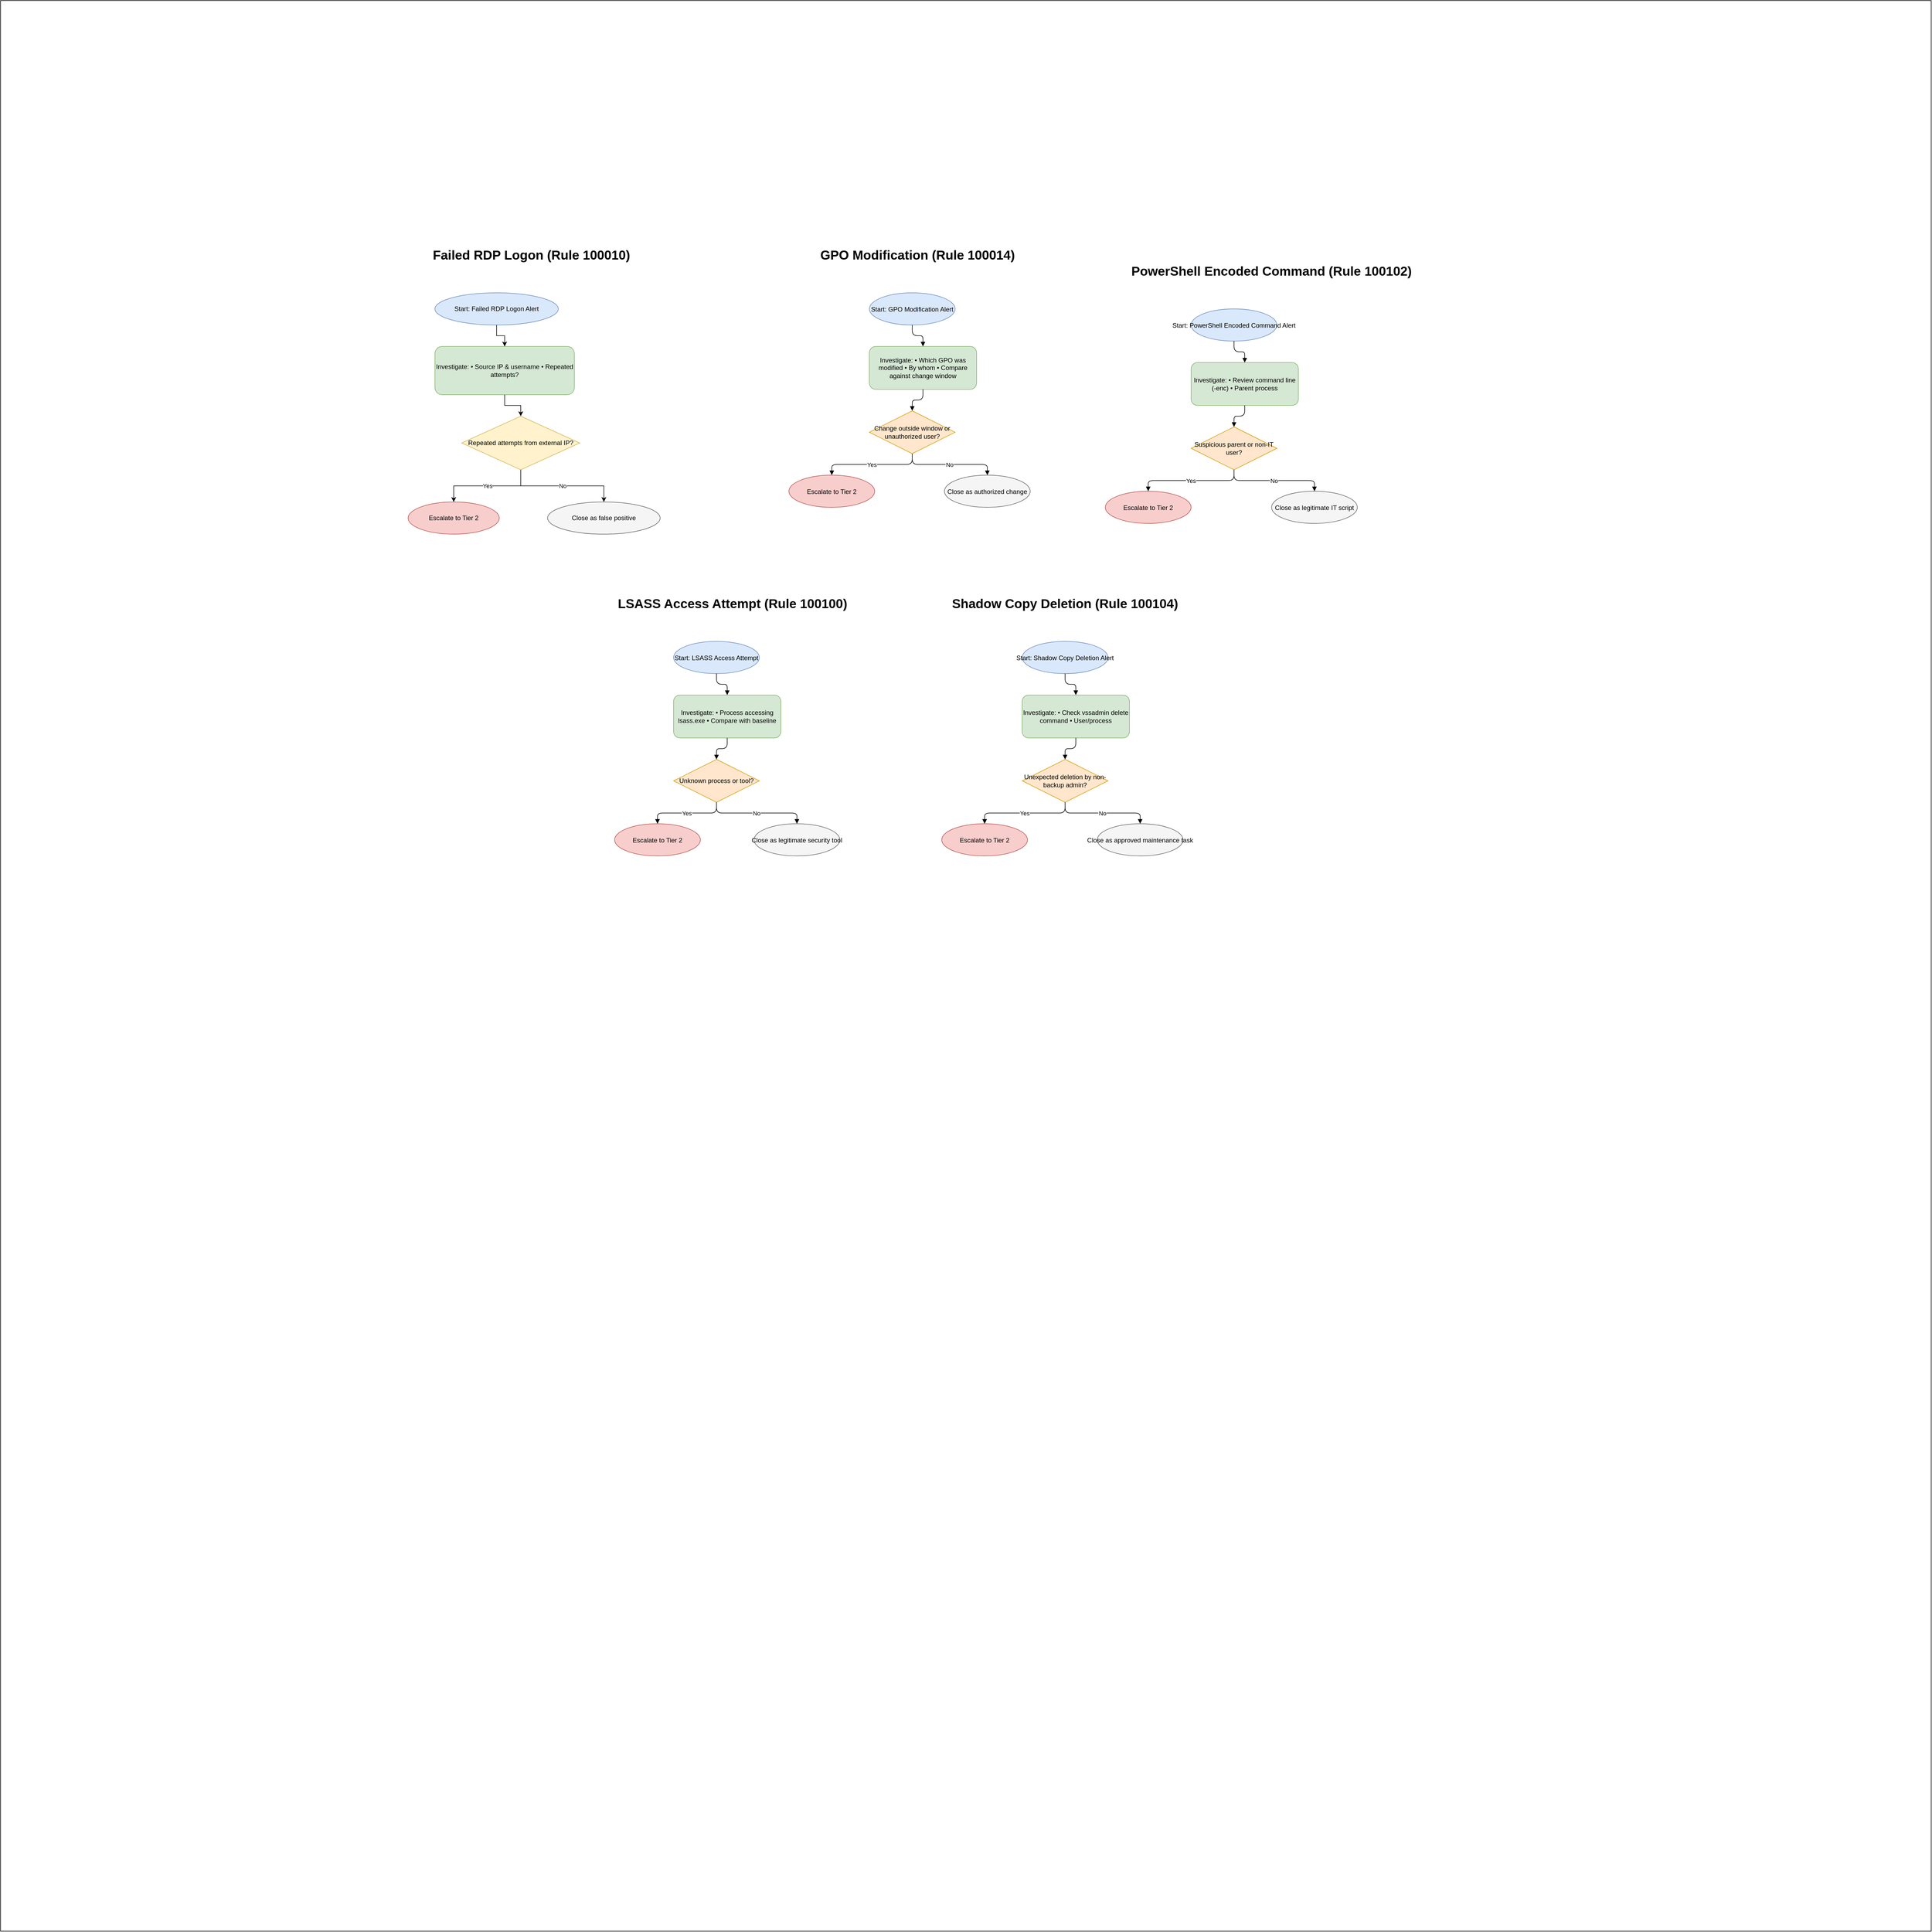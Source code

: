 <mxfile version="28.1.0">
  <diagram name="Failed RDP Logon" id="0">
    <mxGraphModel dx="3433" dy="2521" grid="1" gridSize="10" guides="1" tooltips="1" connect="1" arrows="1" fold="1" page="1" pageScale="1" pageWidth="850" pageHeight="1100" background="#FFFFFF" math="0" shadow="0">
      <root>
        <mxCell id="0" />
        <mxCell id="1" parent="0" />
        <mxCell id="nuzdP0fvSrZEVlk6rXL_-10" value="" style="whiteSpace=wrap;html=1;aspect=fixed;" vertex="1" parent="1">
          <mxGeometry x="-710" y="-1080" width="3600" height="3600" as="geometry" />
        </mxCell>
        <mxCell id="2" value="Start: Failed RDP Logon Alert" style="ellipse;whiteSpace=wrap;html=1;fillColor=#dae8fc;strokeColor=#6c8ebf;" parent="1" vertex="1">
          <mxGeometry x="100" y="-535" width="230" height="60" as="geometry" />
        </mxCell>
        <mxCell id="3" value="Investigate: • Source IP &amp; username • Repeated attempts?" style="rounded=1;whiteSpace=wrap;html=1;fillColor=#d5e8d4;strokeColor=#82b366;" parent="1" vertex="1">
          <mxGeometry x="100" y="-435" width="260" height="90" as="geometry" />
        </mxCell>
        <mxCell id="4" value="Repeated attempts from external IP?" style="rhombus;whiteSpace=wrap;html=1;fillColor=#fff2cc;strokeColor=#d6b656;" parent="1" vertex="1">
          <mxGeometry x="150" y="-305" width="220" height="100" as="geometry" />
        </mxCell>
        <mxCell id="5" value="Escalate to Tier 2" style="ellipse;whiteSpace=wrap;html=1;fillColor=#f8cecc;strokeColor=#b85450;" parent="1" vertex="1">
          <mxGeometry x="50" y="-145" width="170" height="60" as="geometry" />
        </mxCell>
        <mxCell id="6" value="Close as false positive" style="ellipse;whiteSpace=wrap;html=1;fillColor=#f5f5f5;strokeColor=#666666;" parent="1" vertex="1">
          <mxGeometry x="310" y="-145" width="210" height="60" as="geometry" />
        </mxCell>
        <mxCell id="7" value="" style="edgeStyle=orthogonalEdgeStyle;rounded=0;orthogonalLoop=1;jettySize=auto;html=1;" parent="1" source="2" target="3" edge="1">
          <mxGeometry relative="1" as="geometry" />
        </mxCell>
        <mxCell id="8" value="" style="edgeStyle=orthogonalEdgeStyle;rounded=0;orthogonalLoop=1;jettySize=auto;html=1;" parent="1" source="3" target="4" edge="1">
          <mxGeometry relative="1" as="geometry" />
        </mxCell>
        <mxCell id="9" value="Yes" style="edgeStyle=orthogonalEdgeStyle;rounded=0;orthogonalLoop=1;jettySize=auto;html=1;" parent="1" source="4" target="5" edge="1">
          <mxGeometry relative="1" as="geometry" />
        </mxCell>
        <mxCell id="10" value="No" style="edgeStyle=orthogonalEdgeStyle;rounded=0;orthogonalLoop=1;jettySize=auto;html=1;" parent="1" source="4" target="6" edge="1">
          <mxGeometry relative="1" as="geometry" />
        </mxCell>
        <mxCell id="nuzdP0fvSrZEVlk6rXL_-11" value="Start: GPO Modification Alert" style="ellipse;fillColor=#dae8fc;strokeColor=#6c8ebf;" vertex="1" parent="1">
          <mxGeometry x="910" y="-535" width="160" height="60" as="geometry" />
        </mxCell>
        <mxCell id="nuzdP0fvSrZEVlk6rXL_-12" value="Investigate: • Which GPO was modified • By whom • Compare against change window" style="rounded=1;whiteSpace=wrap;html=1;fillColor=#d5e8d4;strokeColor=#82b366;" vertex="1" parent="1">
          <mxGeometry x="910" y="-435" width="200" height="80" as="geometry" />
        </mxCell>
        <mxCell id="nuzdP0fvSrZEVlk6rXL_-13" value="Change outside window or unauthorized user?" style="rhombus;whiteSpace=wrap;html=1;fillColor=#ffe6cc;strokeColor=#d79b00;" vertex="1" parent="1">
          <mxGeometry x="910" y="-315" width="160" height="80" as="geometry" />
        </mxCell>
        <mxCell id="nuzdP0fvSrZEVlk6rXL_-14" value="Escalate to Tier 2" style="ellipse;fillColor=#f8cecc;strokeColor=#b85450;" vertex="1" parent="1">
          <mxGeometry x="760" y="-195" width="160" height="60" as="geometry" />
        </mxCell>
        <mxCell id="nuzdP0fvSrZEVlk6rXL_-15" value="Close as authorized change" style="ellipse;fillColor=#f5f5f5;strokeColor=#666666;" vertex="1" parent="1">
          <mxGeometry x="1050" y="-195" width="160" height="60" as="geometry" />
        </mxCell>
        <mxCell id="nuzdP0fvSrZEVlk6rXL_-16" style="edgeStyle=orthogonalEdgeStyle;endArrow=block;" edge="1" parent="1" source="nuzdP0fvSrZEVlk6rXL_-11" target="nuzdP0fvSrZEVlk6rXL_-12">
          <mxGeometry relative="1" as="geometry" />
        </mxCell>
        <mxCell id="nuzdP0fvSrZEVlk6rXL_-17" style="edgeStyle=orthogonalEdgeStyle;endArrow=block;" edge="1" parent="1" source="nuzdP0fvSrZEVlk6rXL_-12" target="nuzdP0fvSrZEVlk6rXL_-13">
          <mxGeometry relative="1" as="geometry" />
        </mxCell>
        <mxCell id="nuzdP0fvSrZEVlk6rXL_-18" value="Yes" style="edgeStyle=orthogonalEdgeStyle;endArrow=block;" edge="1" parent="1" source="nuzdP0fvSrZEVlk6rXL_-13" target="nuzdP0fvSrZEVlk6rXL_-14">
          <mxGeometry relative="1" as="geometry" />
        </mxCell>
        <mxCell id="nuzdP0fvSrZEVlk6rXL_-19" value="No" style="edgeStyle=orthogonalEdgeStyle;endArrow=block;" edge="1" parent="1" source="nuzdP0fvSrZEVlk6rXL_-13" target="nuzdP0fvSrZEVlk6rXL_-15">
          <mxGeometry relative="1" as="geometry" />
        </mxCell>
        <mxCell id="nuzdP0fvSrZEVlk6rXL_-20" value="Start: PowerShell Encoded Command Alert" style="ellipse;fillColor=#dae8fc;strokeColor=#6c8ebf;" vertex="1" parent="1">
          <mxGeometry x="1510" y="-505" width="160" height="60" as="geometry" />
        </mxCell>
        <mxCell id="nuzdP0fvSrZEVlk6rXL_-21" value="Investigate: • Review command line (-enc) • Parent process" style="rounded=1;whiteSpace=wrap;html=1;fillColor=#d5e8d4;strokeColor=#82b366;" vertex="1" parent="1">
          <mxGeometry x="1510" y="-405" width="200" height="80" as="geometry" />
        </mxCell>
        <mxCell id="nuzdP0fvSrZEVlk6rXL_-22" value="Suspicious parent or non-IT user?" style="rhombus;whiteSpace=wrap;html=1;fillColor=#ffe6cc;strokeColor=#d79b00;" vertex="1" parent="1">
          <mxGeometry x="1510" y="-285" width="160" height="80" as="geometry" />
        </mxCell>
        <mxCell id="nuzdP0fvSrZEVlk6rXL_-23" value="Escalate to Tier 2" style="ellipse;fillColor=#f8cecc;strokeColor=#b85450;" vertex="1" parent="1">
          <mxGeometry x="1350" y="-165" width="160" height="60" as="geometry" />
        </mxCell>
        <mxCell id="nuzdP0fvSrZEVlk6rXL_-24" value="Close as legitimate IT script" style="ellipse;fillColor=#f5f5f5;strokeColor=#666666;" vertex="1" parent="1">
          <mxGeometry x="1660" y="-165" width="160" height="60" as="geometry" />
        </mxCell>
        <mxCell id="nuzdP0fvSrZEVlk6rXL_-25" style="edgeStyle=orthogonalEdgeStyle;endArrow=block;" edge="1" parent="1" source="nuzdP0fvSrZEVlk6rXL_-20" target="nuzdP0fvSrZEVlk6rXL_-21">
          <mxGeometry relative="1" as="geometry" />
        </mxCell>
        <mxCell id="nuzdP0fvSrZEVlk6rXL_-26" style="edgeStyle=orthogonalEdgeStyle;endArrow=block;" edge="1" parent="1" source="nuzdP0fvSrZEVlk6rXL_-21" target="nuzdP0fvSrZEVlk6rXL_-22">
          <mxGeometry relative="1" as="geometry" />
        </mxCell>
        <mxCell id="nuzdP0fvSrZEVlk6rXL_-27" value="Yes" style="edgeStyle=orthogonalEdgeStyle;endArrow=block;" edge="1" parent="1" source="nuzdP0fvSrZEVlk6rXL_-22" target="nuzdP0fvSrZEVlk6rXL_-23">
          <mxGeometry relative="1" as="geometry" />
        </mxCell>
        <mxCell id="nuzdP0fvSrZEVlk6rXL_-28" value="No" style="edgeStyle=orthogonalEdgeStyle;endArrow=block;" edge="1" parent="1" source="nuzdP0fvSrZEVlk6rXL_-22" target="nuzdP0fvSrZEVlk6rXL_-24">
          <mxGeometry relative="1" as="geometry" />
        </mxCell>
        <mxCell id="nuzdP0fvSrZEVlk6rXL_-29" value="Start: LSASS Access Attempt" style="ellipse;fillColor=#dae8fc;strokeColor=#6c8ebf;" vertex="1" parent="1">
          <mxGeometry x="545" y="115" width="160" height="60" as="geometry" />
        </mxCell>
        <mxCell id="nuzdP0fvSrZEVlk6rXL_-30" value="Investigate: • Process accessing lsass.exe • Compare with baseline" style="rounded=1;whiteSpace=wrap;html=1;fillColor=#d5e8d4;strokeColor=#82b366;" vertex="1" parent="1">
          <mxGeometry x="545" y="215" width="200" height="80" as="geometry" />
        </mxCell>
        <mxCell id="nuzdP0fvSrZEVlk6rXL_-31" value="Unknown process or tool?" style="rhombus;whiteSpace=wrap;html=1;fillColor=#ffe6cc;strokeColor=#d79b00;" vertex="1" parent="1">
          <mxGeometry x="545" y="335" width="160" height="80" as="geometry" />
        </mxCell>
        <mxCell id="nuzdP0fvSrZEVlk6rXL_-32" value="Escalate to Tier 2" style="ellipse;fillColor=#f8cecc;strokeColor=#b85450;" vertex="1" parent="1">
          <mxGeometry x="435" y="455" width="160" height="60" as="geometry" />
        </mxCell>
        <mxCell id="nuzdP0fvSrZEVlk6rXL_-33" value="Close as legitimate security tool" style="ellipse;fillColor=#f5f5f5;strokeColor=#666666;" vertex="1" parent="1">
          <mxGeometry x="695" y="455" width="160" height="60" as="geometry" />
        </mxCell>
        <mxCell id="nuzdP0fvSrZEVlk6rXL_-34" style="edgeStyle=orthogonalEdgeStyle;endArrow=block;" edge="1" parent="1" source="nuzdP0fvSrZEVlk6rXL_-29" target="nuzdP0fvSrZEVlk6rXL_-30">
          <mxGeometry relative="1" as="geometry" />
        </mxCell>
        <mxCell id="nuzdP0fvSrZEVlk6rXL_-35" style="edgeStyle=orthogonalEdgeStyle;endArrow=block;" edge="1" parent="1" source="nuzdP0fvSrZEVlk6rXL_-30" target="nuzdP0fvSrZEVlk6rXL_-31">
          <mxGeometry relative="1" as="geometry" />
        </mxCell>
        <mxCell id="nuzdP0fvSrZEVlk6rXL_-36" value="Yes" style="edgeStyle=orthogonalEdgeStyle;endArrow=block;" edge="1" parent="1" source="nuzdP0fvSrZEVlk6rXL_-31" target="nuzdP0fvSrZEVlk6rXL_-32">
          <mxGeometry relative="1" as="geometry" />
        </mxCell>
        <mxCell id="nuzdP0fvSrZEVlk6rXL_-37" value="No" style="edgeStyle=orthogonalEdgeStyle;endArrow=block;" edge="1" parent="1" source="nuzdP0fvSrZEVlk6rXL_-31" target="nuzdP0fvSrZEVlk6rXL_-33">
          <mxGeometry relative="1" as="geometry" />
        </mxCell>
        <mxCell id="nuzdP0fvSrZEVlk6rXL_-38" value="Start: Shadow Copy Deletion Alert" style="ellipse;fillColor=#dae8fc;strokeColor=#6c8ebf;" vertex="1" parent="1">
          <mxGeometry x="1195" y="115" width="160" height="60" as="geometry" />
        </mxCell>
        <mxCell id="nuzdP0fvSrZEVlk6rXL_-39" value="Investigate: • Check vssadmin delete command • User/process" style="rounded=1;whiteSpace=wrap;html=1;fillColor=#d5e8d4;strokeColor=#82b366;" vertex="1" parent="1">
          <mxGeometry x="1195" y="215" width="200" height="80" as="geometry" />
        </mxCell>
        <mxCell id="nuzdP0fvSrZEVlk6rXL_-40" value="Unexpected deletion by non-backup admin?" style="rhombus;whiteSpace=wrap;html=1;fillColor=#ffe6cc;strokeColor=#d79b00;" vertex="1" parent="1">
          <mxGeometry x="1195" y="335" width="160" height="80" as="geometry" />
        </mxCell>
        <mxCell id="nuzdP0fvSrZEVlk6rXL_-41" value="Escalate to Tier 2" style="ellipse;fillColor=#f8cecc;strokeColor=#b85450;" vertex="1" parent="1">
          <mxGeometry x="1045" y="455" width="160" height="60" as="geometry" />
        </mxCell>
        <mxCell id="nuzdP0fvSrZEVlk6rXL_-42" value="Close as approved maintenance task" style="ellipse;fillColor=#f5f5f5;strokeColor=#666666;" vertex="1" parent="1">
          <mxGeometry x="1335" y="455" width="160" height="60" as="geometry" />
        </mxCell>
        <mxCell id="nuzdP0fvSrZEVlk6rXL_-43" style="edgeStyle=orthogonalEdgeStyle;endArrow=block;" edge="1" parent="1" source="nuzdP0fvSrZEVlk6rXL_-38" target="nuzdP0fvSrZEVlk6rXL_-39">
          <mxGeometry relative="1" as="geometry" />
        </mxCell>
        <mxCell id="nuzdP0fvSrZEVlk6rXL_-44" style="edgeStyle=orthogonalEdgeStyle;endArrow=block;" edge="1" parent="1" source="nuzdP0fvSrZEVlk6rXL_-39" target="nuzdP0fvSrZEVlk6rXL_-40">
          <mxGeometry relative="1" as="geometry" />
        </mxCell>
        <mxCell id="nuzdP0fvSrZEVlk6rXL_-45" value="Yes" style="edgeStyle=orthogonalEdgeStyle;endArrow=block;" edge="1" parent="1" source="nuzdP0fvSrZEVlk6rXL_-40" target="nuzdP0fvSrZEVlk6rXL_-41">
          <mxGeometry relative="1" as="geometry" />
        </mxCell>
        <mxCell id="nuzdP0fvSrZEVlk6rXL_-46" value="No" style="edgeStyle=orthogonalEdgeStyle;endArrow=block;" edge="1" parent="1" source="nuzdP0fvSrZEVlk6rXL_-40" target="nuzdP0fvSrZEVlk6rXL_-42">
          <mxGeometry relative="1" as="geometry" />
        </mxCell>
        <mxCell id="nuzdP0fvSrZEVlk6rXL_-47" value="&lt;font style=&quot;font-size: 24px;&quot;&gt;&lt;b style=&quot;&quot;&gt;Failed RDP Logon (Rule 100010)&lt;/b&gt;&lt;/font&gt;" style="text;strokeColor=none;align=center;fillColor=none;html=1;verticalAlign=middle;whiteSpace=wrap;rounded=0;" vertex="1" parent="1">
          <mxGeometry x="60" y="-620" width="440" height="30" as="geometry" />
        </mxCell>
        <mxCell id="nuzdP0fvSrZEVlk6rXL_-48" value="&lt;font style=&quot;font-size: 24px;&quot;&gt;&lt;b style=&quot;&quot;&gt;GPO Modification (Rule 100014)&lt;/b&gt;&lt;/font&gt;" style="text;strokeColor=none;align=center;fillColor=none;html=1;verticalAlign=middle;whiteSpace=wrap;rounded=0;" vertex="1" parent="1">
          <mxGeometry x="780" y="-620" width="440" height="30" as="geometry" />
        </mxCell>
        <mxCell id="nuzdP0fvSrZEVlk6rXL_-49" value="&lt;font style=&quot;font-size: 24px;&quot;&gt;&lt;b style=&quot;&quot;&gt;PowerShell Encoded Command (Rule 100102)&lt;/b&gt;&lt;/font&gt;" style="text;strokeColor=none;align=center;fillColor=none;html=1;verticalAlign=middle;whiteSpace=wrap;rounded=0;" vertex="1" parent="1">
          <mxGeometry x="1390" y="-590" width="540" height="30" as="geometry" />
        </mxCell>
        <mxCell id="nuzdP0fvSrZEVlk6rXL_-50" value="&lt;font style=&quot;font-size: 24px;&quot;&gt;&lt;b style=&quot;&quot;&gt;LSASS Access Attempt (Rule 100100)&lt;/b&gt;&lt;/font&gt;" style="text;strokeColor=none;align=center;fillColor=none;html=1;verticalAlign=middle;whiteSpace=wrap;rounded=0;" vertex="1" parent="1">
          <mxGeometry x="435" y="30" width="440" height="30" as="geometry" />
        </mxCell>
        <mxCell id="nuzdP0fvSrZEVlk6rXL_-51" value="&lt;font style=&quot;font-size: 24px;&quot;&gt;&lt;b style=&quot;&quot;&gt;Shadow Copy Deletion (Rule 100104)&lt;/b&gt;&lt;/font&gt;" style="text;strokeColor=none;align=center;fillColor=none;html=1;verticalAlign=middle;whiteSpace=wrap;rounded=0;" vertex="1" parent="1">
          <mxGeometry x="1055" y="30" width="440" height="30" as="geometry" />
        </mxCell>
      </root>
    </mxGraphModel>
  </diagram>
</mxfile>
